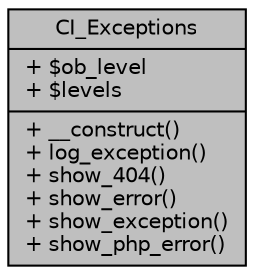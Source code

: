 digraph "CI_Exceptions"
{
 // LATEX_PDF_SIZE
  edge [fontname="Helvetica",fontsize="10",labelfontname="Helvetica",labelfontsize="10"];
  node [fontname="Helvetica",fontsize="10",shape=record];
  Node1 [label="{CI_Exceptions\n|+ $ob_level\l+ $levels\l|+ __construct()\l+ log_exception()\l+ show_404()\l+ show_error()\l+ show_exception()\l+ show_php_error()\l}",height=0.2,width=0.4,color="black", fillcolor="grey75", style="filled", fontcolor="black",tooltip=" "];
}
